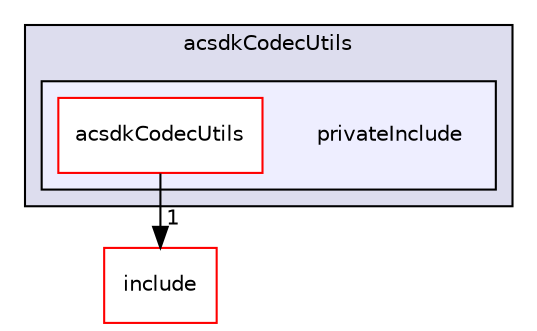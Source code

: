 digraph "/workplace/avs-device-sdk/core/acsdkCodecUtils/privateInclude" {
  compound=true
  node [ fontsize="10", fontname="Helvetica"];
  edge [ labelfontsize="10", labelfontname="Helvetica"];
  subgraph clusterdir_4910684639fe6513fc4f3756d7fc0f02 {
    graph [ bgcolor="#ddddee", pencolor="black", label="acsdkCodecUtils" fontname="Helvetica", fontsize="10", URL="dir_4910684639fe6513fc4f3756d7fc0f02.html"]
  subgraph clusterdir_33711f4008243caefa175ed3f7c63eac {
    graph [ bgcolor="#eeeeff", pencolor="black", label="" URL="dir_33711f4008243caefa175ed3f7c63eac.html"];
    dir_33711f4008243caefa175ed3f7c63eac [shape=plaintext label="privateInclude"];
    dir_fdb84ad834a7483de72534fabcd14d09 [shape=box label="acsdkCodecUtils" color="red" fillcolor="white" style="filled" URL="dir_fdb84ad834a7483de72534fabcd14d09.html"];
  }
  }
  dir_397128686068e246c885b3648fcff5bf [shape=box label="include" fillcolor="white" style="filled" color="red" URL="dir_397128686068e246c885b3648fcff5bf.html"];
  dir_fdb84ad834a7483de72534fabcd14d09->dir_397128686068e246c885b3648fcff5bf [headlabel="1", labeldistance=1.5 headhref="dir_000537_000534.html"];
}
